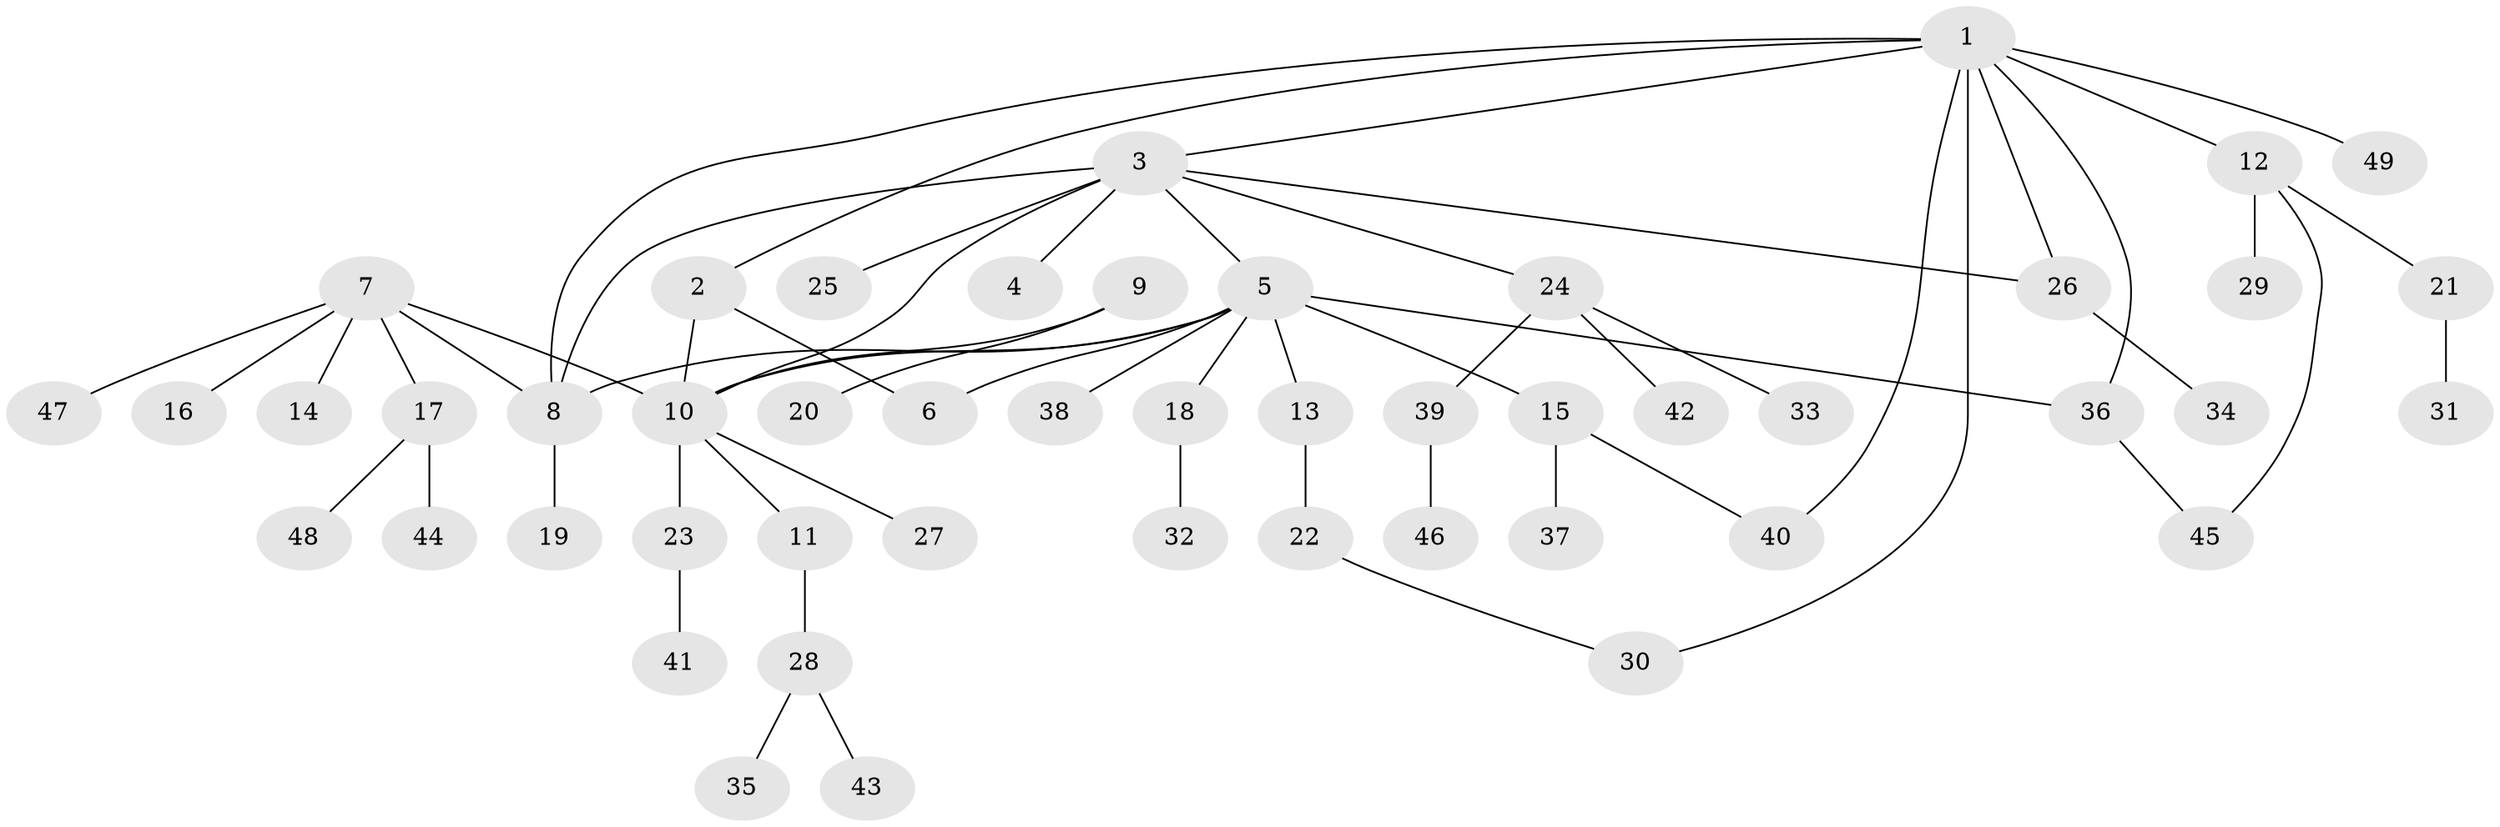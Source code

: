 // Generated by graph-tools (version 1.1) at 2025/50/03/09/25 03:50:29]
// undirected, 49 vertices, 59 edges
graph export_dot {
graph [start="1"]
  node [color=gray90,style=filled];
  1;
  2;
  3;
  4;
  5;
  6;
  7;
  8;
  9;
  10;
  11;
  12;
  13;
  14;
  15;
  16;
  17;
  18;
  19;
  20;
  21;
  22;
  23;
  24;
  25;
  26;
  27;
  28;
  29;
  30;
  31;
  32;
  33;
  34;
  35;
  36;
  37;
  38;
  39;
  40;
  41;
  42;
  43;
  44;
  45;
  46;
  47;
  48;
  49;
  1 -- 2;
  1 -- 3;
  1 -- 8;
  1 -- 12;
  1 -- 26;
  1 -- 30;
  1 -- 36;
  1 -- 40;
  1 -- 49;
  2 -- 6;
  2 -- 10;
  3 -- 4;
  3 -- 5;
  3 -- 8;
  3 -- 10;
  3 -- 24;
  3 -- 25;
  3 -- 26;
  5 -- 6;
  5 -- 8;
  5 -- 10;
  5 -- 13;
  5 -- 15;
  5 -- 18;
  5 -- 36;
  5 -- 38;
  7 -- 8;
  7 -- 10;
  7 -- 14;
  7 -- 16;
  7 -- 17;
  7 -- 47;
  8 -- 19;
  9 -- 10;
  9 -- 20;
  10 -- 11;
  10 -- 23;
  10 -- 27;
  11 -- 28;
  12 -- 21;
  12 -- 29;
  12 -- 45;
  13 -- 22;
  15 -- 37;
  15 -- 40;
  17 -- 44;
  17 -- 48;
  18 -- 32;
  21 -- 31;
  22 -- 30;
  23 -- 41;
  24 -- 33;
  24 -- 39;
  24 -- 42;
  26 -- 34;
  28 -- 35;
  28 -- 43;
  36 -- 45;
  39 -- 46;
}
